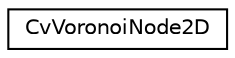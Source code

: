 digraph "Graphical Class Hierarchy"
{
 // LATEX_PDF_SIZE
  edge [fontname="Helvetica",fontsize="10",labelfontname="Helvetica",labelfontsize="10"];
  node [fontname="Helvetica",fontsize="10",shape=record];
  rankdir="LR";
  Node0 [label="CvVoronoiNode2D",height=0.2,width=0.4,color="black", fillcolor="white", style="filled",URL="$struct_cv_voronoi_node2_d.html",tooltip=" "];
}
